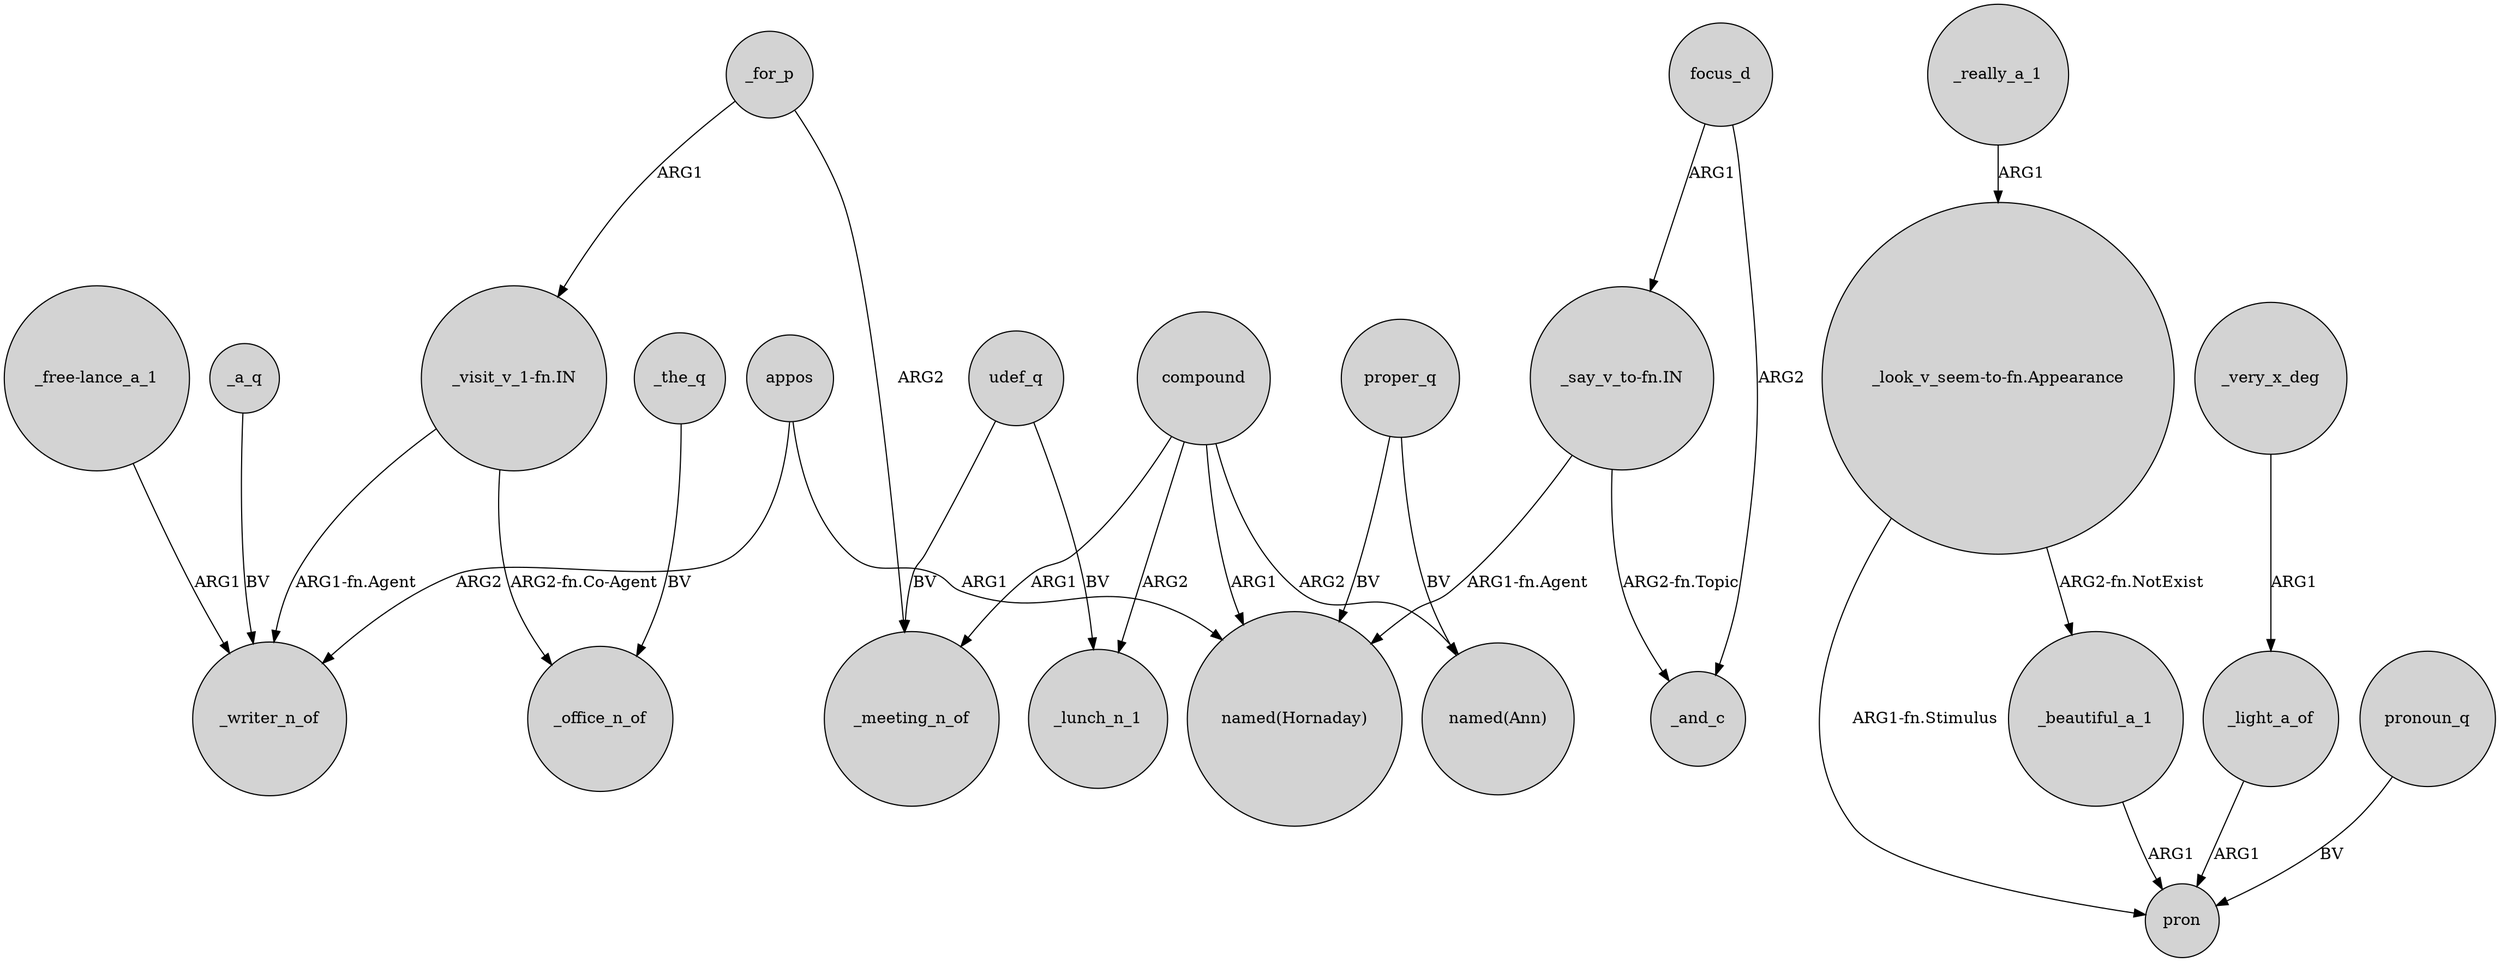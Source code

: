 digraph {
	node [shape=circle style=filled]
	appos -> _writer_n_of [label=ARG2]
	_really_a_1 -> "_look_v_seem-to-fn.Appearance" [label=ARG1]
	_light_a_of -> pron [label=ARG1]
	_a_q -> _writer_n_of [label=BV]
	appos -> "named(Hornaday)" [label=ARG1]
	"_free-lance_a_1" -> _writer_n_of [label=ARG1]
	compound -> "named(Ann)" [label=ARG2]
	_beautiful_a_1 -> pron [label=ARG1]
	udef_q -> _meeting_n_of [label=BV]
	compound -> "named(Hornaday)" [label=ARG1]
	"_say_v_to-fn.IN" -> "named(Hornaday)" [label="ARG1-fn.Agent"]
	proper_q -> "named(Ann)" [label=BV]
	compound -> _lunch_n_1 [label=ARG2]
	focus_d -> _and_c [label=ARG2]
	_the_q -> _office_n_of [label=BV]
	"_look_v_seem-to-fn.Appearance" -> _beautiful_a_1 [label="ARG2-fn.NotExist"]
	compound -> _meeting_n_of [label=ARG1]
	pronoun_q -> pron [label=BV]
	"_visit_v_1-fn.IN" -> _office_n_of [label="ARG2-fn.Co-Agent"]
	"_say_v_to-fn.IN" -> _and_c [label="ARG2-fn.Topic"]
	"_look_v_seem-to-fn.Appearance" -> pron [label="ARG1-fn.Stimulus"]
	_for_p -> _meeting_n_of [label=ARG2]
	udef_q -> _lunch_n_1 [label=BV]
	_for_p -> "_visit_v_1-fn.IN" [label=ARG1]
	"_visit_v_1-fn.IN" -> _writer_n_of [label="ARG1-fn.Agent"]
	focus_d -> "_say_v_to-fn.IN" [label=ARG1]
	proper_q -> "named(Hornaday)" [label=BV]
	_very_x_deg -> _light_a_of [label=ARG1]
}
